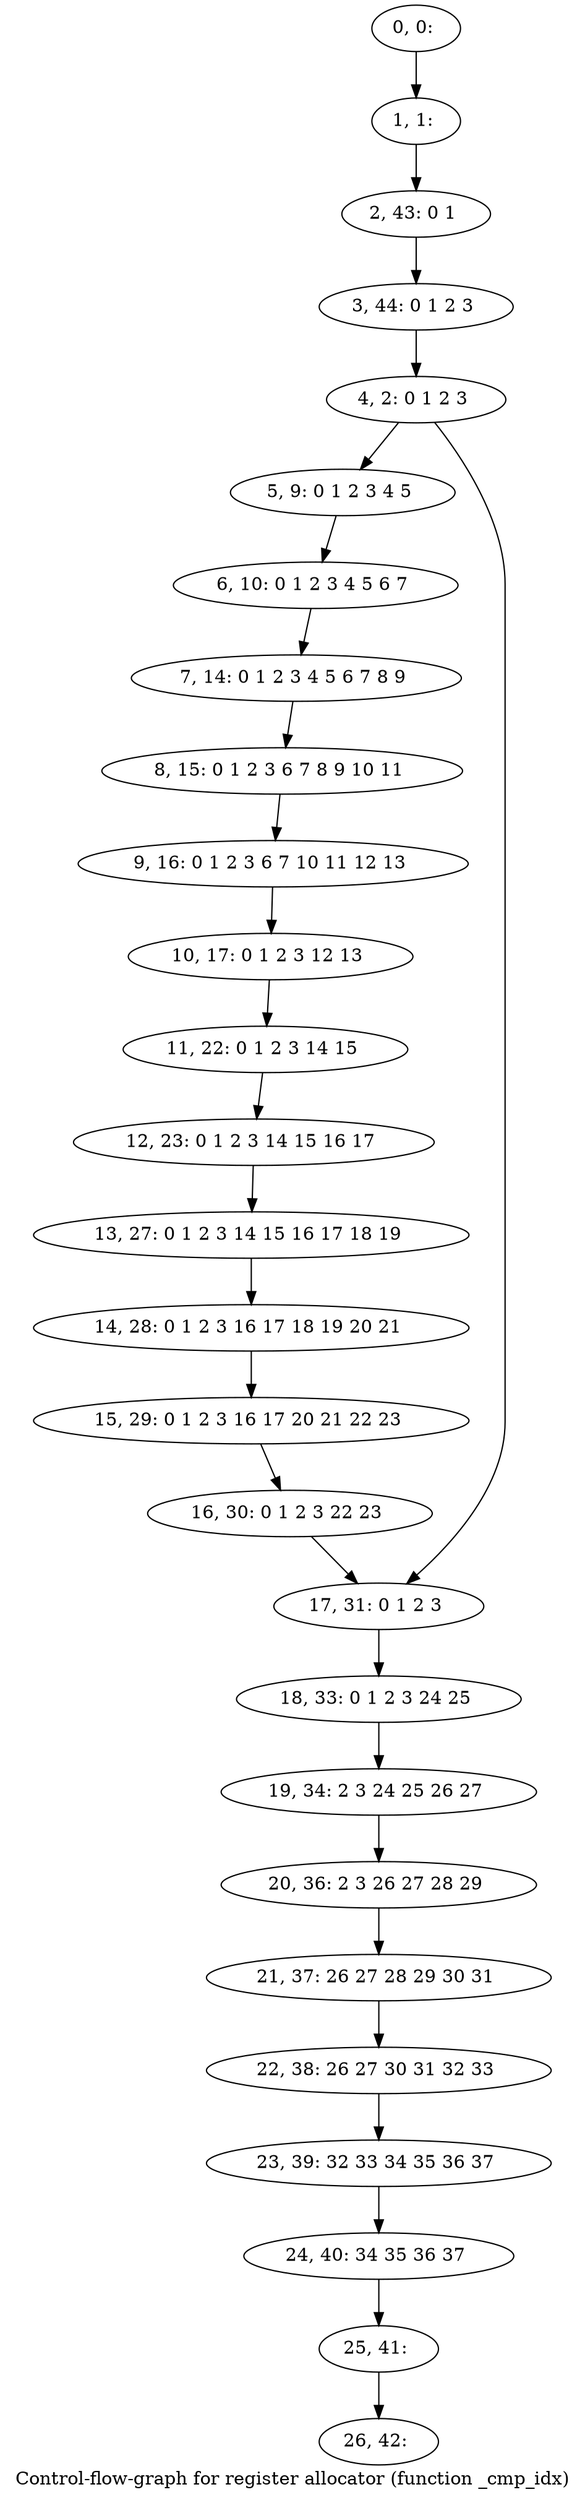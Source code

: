 digraph G {
graph [label="Control-flow-graph for register allocator (function _cmp_idx)"]
0[label="0, 0: "];
1[label="1, 1: "];
2[label="2, 43: 0 1 "];
3[label="3, 44: 0 1 2 3 "];
4[label="4, 2: 0 1 2 3 "];
5[label="5, 9: 0 1 2 3 4 5 "];
6[label="6, 10: 0 1 2 3 4 5 6 7 "];
7[label="7, 14: 0 1 2 3 4 5 6 7 8 9 "];
8[label="8, 15: 0 1 2 3 6 7 8 9 10 11 "];
9[label="9, 16: 0 1 2 3 6 7 10 11 12 13 "];
10[label="10, 17: 0 1 2 3 12 13 "];
11[label="11, 22: 0 1 2 3 14 15 "];
12[label="12, 23: 0 1 2 3 14 15 16 17 "];
13[label="13, 27: 0 1 2 3 14 15 16 17 18 19 "];
14[label="14, 28: 0 1 2 3 16 17 18 19 20 21 "];
15[label="15, 29: 0 1 2 3 16 17 20 21 22 23 "];
16[label="16, 30: 0 1 2 3 22 23 "];
17[label="17, 31: 0 1 2 3 "];
18[label="18, 33: 0 1 2 3 24 25 "];
19[label="19, 34: 2 3 24 25 26 27 "];
20[label="20, 36: 2 3 26 27 28 29 "];
21[label="21, 37: 26 27 28 29 30 31 "];
22[label="22, 38: 26 27 30 31 32 33 "];
23[label="23, 39: 32 33 34 35 36 37 "];
24[label="24, 40: 34 35 36 37 "];
25[label="25, 41: "];
26[label="26, 42: "];
0->1 ;
1->2 ;
2->3 ;
3->4 ;
4->5 ;
4->17 ;
5->6 ;
6->7 ;
7->8 ;
8->9 ;
9->10 ;
10->11 ;
11->12 ;
12->13 ;
13->14 ;
14->15 ;
15->16 ;
16->17 ;
17->18 ;
18->19 ;
19->20 ;
20->21 ;
21->22 ;
22->23 ;
23->24 ;
24->25 ;
25->26 ;
}
